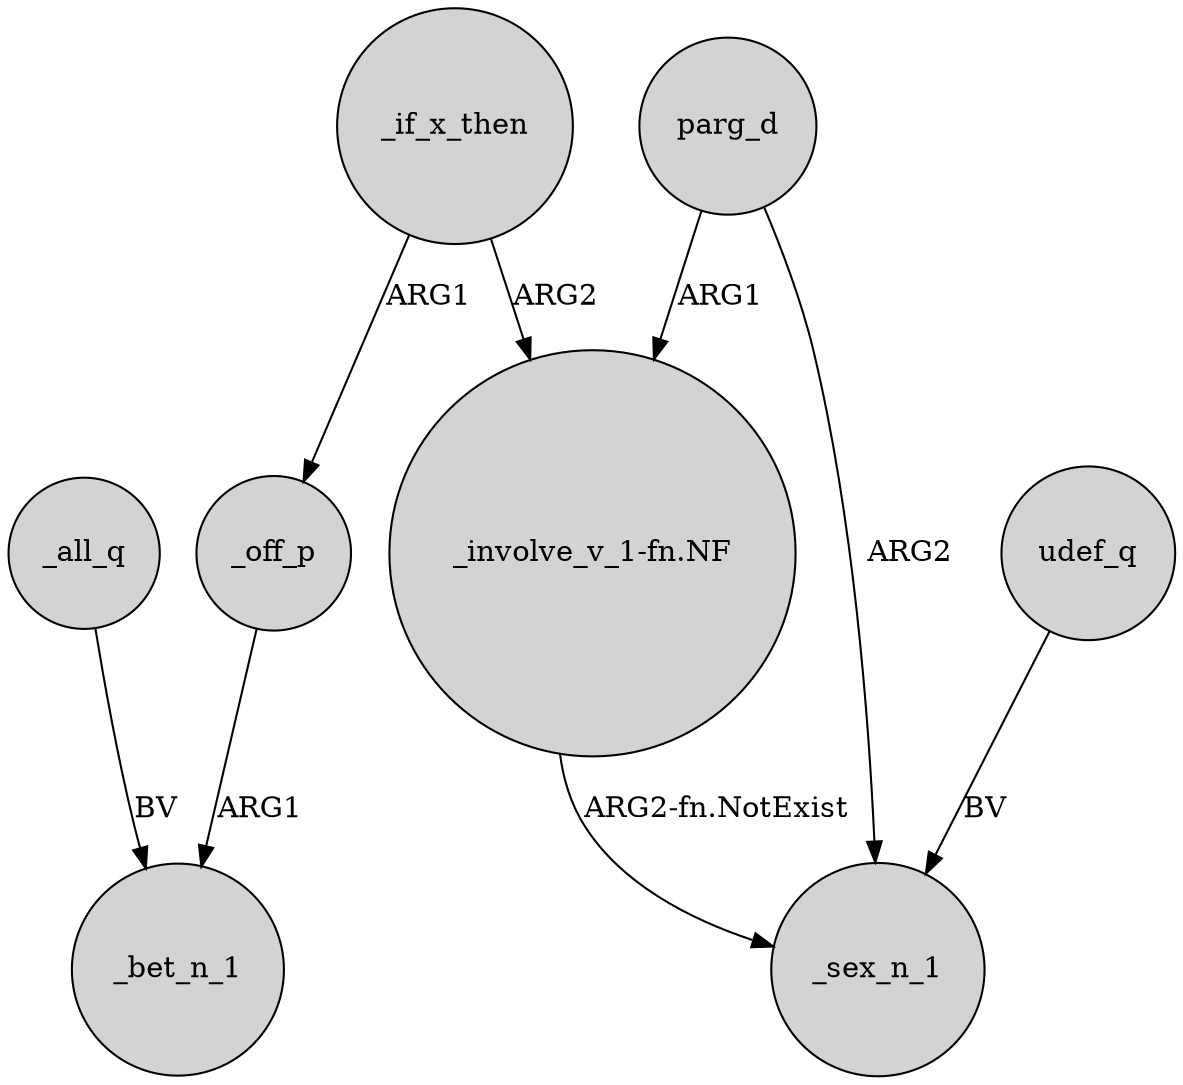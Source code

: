 digraph {
	node [shape=circle style=filled]
	_off_p -> _bet_n_1 [label=ARG1]
	"_involve_v_1-fn.NF" -> _sex_n_1 [label="ARG2-fn.NotExist"]
	parg_d -> _sex_n_1 [label=ARG2]
	udef_q -> _sex_n_1 [label=BV]
	_if_x_then -> _off_p [label=ARG1]
	parg_d -> "_involve_v_1-fn.NF" [label=ARG1]
	_if_x_then -> "_involve_v_1-fn.NF" [label=ARG2]
	_all_q -> _bet_n_1 [label=BV]
}
